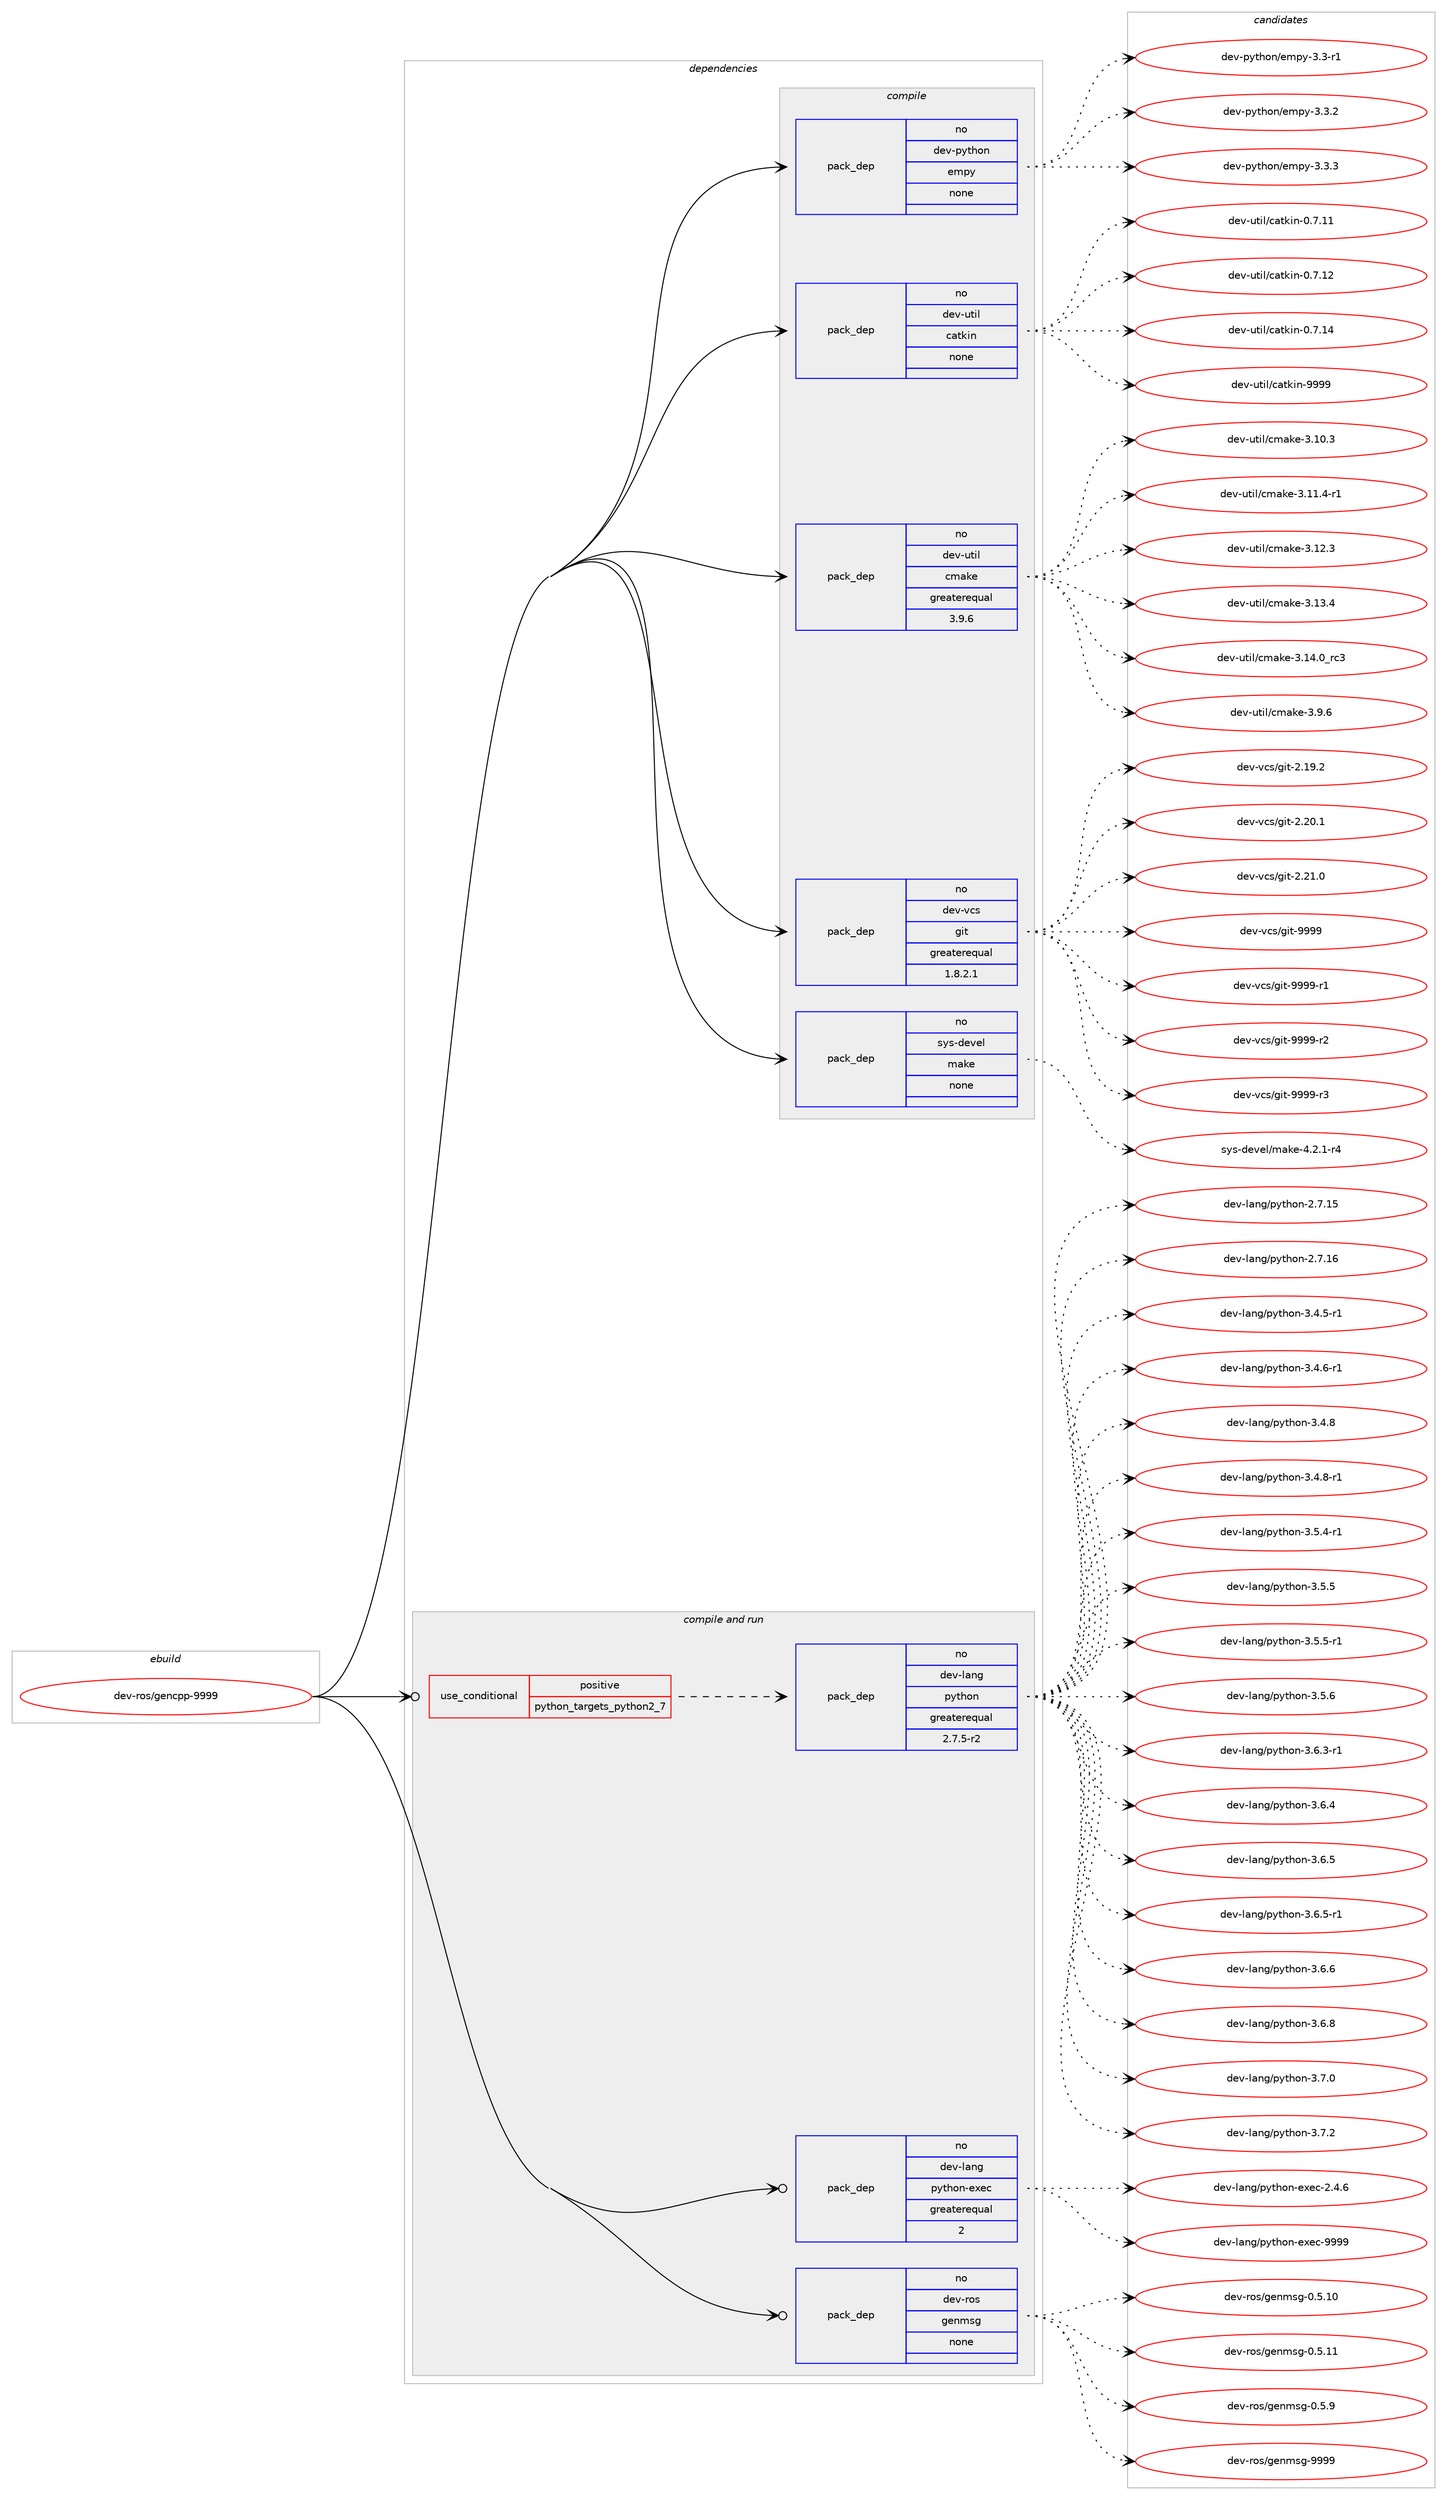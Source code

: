digraph prolog {

# *************
# Graph options
# *************

newrank=true;
concentrate=true;
compound=true;
graph [rankdir=LR,fontname=Helvetica,fontsize=10,ranksep=1.5];#, ranksep=2.5, nodesep=0.2];
edge  [arrowhead=vee];
node  [fontname=Helvetica,fontsize=10];

# **********
# The ebuild
# **********

subgraph cluster_leftcol {
color=gray;
rank=same;
label=<<i>ebuild</i>>;
id [label="dev-ros/gencpp-9999", color=red, width=4, href="../dev-ros/gencpp-9999.svg"];
}

# ****************
# The dependencies
# ****************

subgraph cluster_midcol {
color=gray;
label=<<i>dependencies</i>>;
subgraph cluster_compile {
fillcolor="#eeeeee";
style=filled;
label=<<i>compile</i>>;
subgraph pack1044248 {
dependency1456147 [label=<<TABLE BORDER="0" CELLBORDER="1" CELLSPACING="0" CELLPADDING="4" WIDTH="220"><TR><TD ROWSPAN="6" CELLPADDING="30">pack_dep</TD></TR><TR><TD WIDTH="110">no</TD></TR><TR><TD>dev-python</TD></TR><TR><TD>empy</TD></TR><TR><TD>none</TD></TR><TR><TD></TD></TR></TABLE>>, shape=none, color=blue];
}
id:e -> dependency1456147:w [weight=20,style="solid",arrowhead="vee"];
subgraph pack1044249 {
dependency1456148 [label=<<TABLE BORDER="0" CELLBORDER="1" CELLSPACING="0" CELLPADDING="4" WIDTH="220"><TR><TD ROWSPAN="6" CELLPADDING="30">pack_dep</TD></TR><TR><TD WIDTH="110">no</TD></TR><TR><TD>dev-util</TD></TR><TR><TD>catkin</TD></TR><TR><TD>none</TD></TR><TR><TD></TD></TR></TABLE>>, shape=none, color=blue];
}
id:e -> dependency1456148:w [weight=20,style="solid",arrowhead="vee"];
subgraph pack1044250 {
dependency1456149 [label=<<TABLE BORDER="0" CELLBORDER="1" CELLSPACING="0" CELLPADDING="4" WIDTH="220"><TR><TD ROWSPAN="6" CELLPADDING="30">pack_dep</TD></TR><TR><TD WIDTH="110">no</TD></TR><TR><TD>dev-util</TD></TR><TR><TD>cmake</TD></TR><TR><TD>greaterequal</TD></TR><TR><TD>3.9.6</TD></TR></TABLE>>, shape=none, color=blue];
}
id:e -> dependency1456149:w [weight=20,style="solid",arrowhead="vee"];
subgraph pack1044251 {
dependency1456150 [label=<<TABLE BORDER="0" CELLBORDER="1" CELLSPACING="0" CELLPADDING="4" WIDTH="220"><TR><TD ROWSPAN="6" CELLPADDING="30">pack_dep</TD></TR><TR><TD WIDTH="110">no</TD></TR><TR><TD>dev-vcs</TD></TR><TR><TD>git</TD></TR><TR><TD>greaterequal</TD></TR><TR><TD>1.8.2.1</TD></TR></TABLE>>, shape=none, color=blue];
}
id:e -> dependency1456150:w [weight=20,style="solid",arrowhead="vee"];
subgraph pack1044252 {
dependency1456151 [label=<<TABLE BORDER="0" CELLBORDER="1" CELLSPACING="0" CELLPADDING="4" WIDTH="220"><TR><TD ROWSPAN="6" CELLPADDING="30">pack_dep</TD></TR><TR><TD WIDTH="110">no</TD></TR><TR><TD>sys-devel</TD></TR><TR><TD>make</TD></TR><TR><TD>none</TD></TR><TR><TD></TD></TR></TABLE>>, shape=none, color=blue];
}
id:e -> dependency1456151:w [weight=20,style="solid",arrowhead="vee"];
}
subgraph cluster_compileandrun {
fillcolor="#eeeeee";
style=filled;
label=<<i>compile and run</i>>;
subgraph cond388509 {
dependency1456152 [label=<<TABLE BORDER="0" CELLBORDER="1" CELLSPACING="0" CELLPADDING="4"><TR><TD ROWSPAN="3" CELLPADDING="10">use_conditional</TD></TR><TR><TD>positive</TD></TR><TR><TD>python_targets_python2_7</TD></TR></TABLE>>, shape=none, color=red];
subgraph pack1044253 {
dependency1456153 [label=<<TABLE BORDER="0" CELLBORDER="1" CELLSPACING="0" CELLPADDING="4" WIDTH="220"><TR><TD ROWSPAN="6" CELLPADDING="30">pack_dep</TD></TR><TR><TD WIDTH="110">no</TD></TR><TR><TD>dev-lang</TD></TR><TR><TD>python</TD></TR><TR><TD>greaterequal</TD></TR><TR><TD>2.7.5-r2</TD></TR></TABLE>>, shape=none, color=blue];
}
dependency1456152:e -> dependency1456153:w [weight=20,style="dashed",arrowhead="vee"];
}
id:e -> dependency1456152:w [weight=20,style="solid",arrowhead="odotvee"];
subgraph pack1044254 {
dependency1456154 [label=<<TABLE BORDER="0" CELLBORDER="1" CELLSPACING="0" CELLPADDING="4" WIDTH="220"><TR><TD ROWSPAN="6" CELLPADDING="30">pack_dep</TD></TR><TR><TD WIDTH="110">no</TD></TR><TR><TD>dev-lang</TD></TR><TR><TD>python-exec</TD></TR><TR><TD>greaterequal</TD></TR><TR><TD>2</TD></TR></TABLE>>, shape=none, color=blue];
}
id:e -> dependency1456154:w [weight=20,style="solid",arrowhead="odotvee"];
subgraph pack1044255 {
dependency1456155 [label=<<TABLE BORDER="0" CELLBORDER="1" CELLSPACING="0" CELLPADDING="4" WIDTH="220"><TR><TD ROWSPAN="6" CELLPADDING="30">pack_dep</TD></TR><TR><TD WIDTH="110">no</TD></TR><TR><TD>dev-ros</TD></TR><TR><TD>genmsg</TD></TR><TR><TD>none</TD></TR><TR><TD></TD></TR></TABLE>>, shape=none, color=blue];
}
id:e -> dependency1456155:w [weight=20,style="solid",arrowhead="odotvee"];
}
subgraph cluster_run {
fillcolor="#eeeeee";
style=filled;
label=<<i>run</i>>;
}
}

# **************
# The candidates
# **************

subgraph cluster_choices {
rank=same;
color=gray;
label=<<i>candidates</i>>;

subgraph choice1044248 {
color=black;
nodesep=1;
choice1001011184511212111610411111047101109112121455146514511449 [label="dev-python/empy-3.3-r1", color=red, width=4,href="../dev-python/empy-3.3-r1.svg"];
choice1001011184511212111610411111047101109112121455146514650 [label="dev-python/empy-3.3.2", color=red, width=4,href="../dev-python/empy-3.3.2.svg"];
choice1001011184511212111610411111047101109112121455146514651 [label="dev-python/empy-3.3.3", color=red, width=4,href="../dev-python/empy-3.3.3.svg"];
dependency1456147:e -> choice1001011184511212111610411111047101109112121455146514511449:w [style=dotted,weight="100"];
dependency1456147:e -> choice1001011184511212111610411111047101109112121455146514650:w [style=dotted,weight="100"];
dependency1456147:e -> choice1001011184511212111610411111047101109112121455146514651:w [style=dotted,weight="100"];
}
subgraph choice1044249 {
color=black;
nodesep=1;
choice1001011184511711610510847999711610710511045484655464949 [label="dev-util/catkin-0.7.11", color=red, width=4,href="../dev-util/catkin-0.7.11.svg"];
choice1001011184511711610510847999711610710511045484655464950 [label="dev-util/catkin-0.7.12", color=red, width=4,href="../dev-util/catkin-0.7.12.svg"];
choice1001011184511711610510847999711610710511045484655464952 [label="dev-util/catkin-0.7.14", color=red, width=4,href="../dev-util/catkin-0.7.14.svg"];
choice100101118451171161051084799971161071051104557575757 [label="dev-util/catkin-9999", color=red, width=4,href="../dev-util/catkin-9999.svg"];
dependency1456148:e -> choice1001011184511711610510847999711610710511045484655464949:w [style=dotted,weight="100"];
dependency1456148:e -> choice1001011184511711610510847999711610710511045484655464950:w [style=dotted,weight="100"];
dependency1456148:e -> choice1001011184511711610510847999711610710511045484655464952:w [style=dotted,weight="100"];
dependency1456148:e -> choice100101118451171161051084799971161071051104557575757:w [style=dotted,weight="100"];
}
subgraph choice1044250 {
color=black;
nodesep=1;
choice1001011184511711610510847991099710710145514649484651 [label="dev-util/cmake-3.10.3", color=red, width=4,href="../dev-util/cmake-3.10.3.svg"];
choice10010111845117116105108479910997107101455146494946524511449 [label="dev-util/cmake-3.11.4-r1", color=red, width=4,href="../dev-util/cmake-3.11.4-r1.svg"];
choice1001011184511711610510847991099710710145514649504651 [label="dev-util/cmake-3.12.3", color=red, width=4,href="../dev-util/cmake-3.12.3.svg"];
choice1001011184511711610510847991099710710145514649514652 [label="dev-util/cmake-3.13.4", color=red, width=4,href="../dev-util/cmake-3.13.4.svg"];
choice1001011184511711610510847991099710710145514649524648951149951 [label="dev-util/cmake-3.14.0_rc3", color=red, width=4,href="../dev-util/cmake-3.14.0_rc3.svg"];
choice10010111845117116105108479910997107101455146574654 [label="dev-util/cmake-3.9.6", color=red, width=4,href="../dev-util/cmake-3.9.6.svg"];
dependency1456149:e -> choice1001011184511711610510847991099710710145514649484651:w [style=dotted,weight="100"];
dependency1456149:e -> choice10010111845117116105108479910997107101455146494946524511449:w [style=dotted,weight="100"];
dependency1456149:e -> choice1001011184511711610510847991099710710145514649504651:w [style=dotted,weight="100"];
dependency1456149:e -> choice1001011184511711610510847991099710710145514649514652:w [style=dotted,weight="100"];
dependency1456149:e -> choice1001011184511711610510847991099710710145514649524648951149951:w [style=dotted,weight="100"];
dependency1456149:e -> choice10010111845117116105108479910997107101455146574654:w [style=dotted,weight="100"];
}
subgraph choice1044251 {
color=black;
nodesep=1;
choice10010111845118991154710310511645504649574650 [label="dev-vcs/git-2.19.2", color=red, width=4,href="../dev-vcs/git-2.19.2.svg"];
choice10010111845118991154710310511645504650484649 [label="dev-vcs/git-2.20.1", color=red, width=4,href="../dev-vcs/git-2.20.1.svg"];
choice10010111845118991154710310511645504650494648 [label="dev-vcs/git-2.21.0", color=red, width=4,href="../dev-vcs/git-2.21.0.svg"];
choice1001011184511899115471031051164557575757 [label="dev-vcs/git-9999", color=red, width=4,href="../dev-vcs/git-9999.svg"];
choice10010111845118991154710310511645575757574511449 [label="dev-vcs/git-9999-r1", color=red, width=4,href="../dev-vcs/git-9999-r1.svg"];
choice10010111845118991154710310511645575757574511450 [label="dev-vcs/git-9999-r2", color=red, width=4,href="../dev-vcs/git-9999-r2.svg"];
choice10010111845118991154710310511645575757574511451 [label="dev-vcs/git-9999-r3", color=red, width=4,href="../dev-vcs/git-9999-r3.svg"];
dependency1456150:e -> choice10010111845118991154710310511645504649574650:w [style=dotted,weight="100"];
dependency1456150:e -> choice10010111845118991154710310511645504650484649:w [style=dotted,weight="100"];
dependency1456150:e -> choice10010111845118991154710310511645504650494648:w [style=dotted,weight="100"];
dependency1456150:e -> choice1001011184511899115471031051164557575757:w [style=dotted,weight="100"];
dependency1456150:e -> choice10010111845118991154710310511645575757574511449:w [style=dotted,weight="100"];
dependency1456150:e -> choice10010111845118991154710310511645575757574511450:w [style=dotted,weight="100"];
dependency1456150:e -> choice10010111845118991154710310511645575757574511451:w [style=dotted,weight="100"];
}
subgraph choice1044252 {
color=black;
nodesep=1;
choice1151211154510010111810110847109971071014552465046494511452 [label="sys-devel/make-4.2.1-r4", color=red, width=4,href="../sys-devel/make-4.2.1-r4.svg"];
dependency1456151:e -> choice1151211154510010111810110847109971071014552465046494511452:w [style=dotted,weight="100"];
}
subgraph choice1044253 {
color=black;
nodesep=1;
choice10010111845108971101034711212111610411111045504655464953 [label="dev-lang/python-2.7.15", color=red, width=4,href="../dev-lang/python-2.7.15.svg"];
choice10010111845108971101034711212111610411111045504655464954 [label="dev-lang/python-2.7.16", color=red, width=4,href="../dev-lang/python-2.7.16.svg"];
choice1001011184510897110103471121211161041111104551465246534511449 [label="dev-lang/python-3.4.5-r1", color=red, width=4,href="../dev-lang/python-3.4.5-r1.svg"];
choice1001011184510897110103471121211161041111104551465246544511449 [label="dev-lang/python-3.4.6-r1", color=red, width=4,href="../dev-lang/python-3.4.6-r1.svg"];
choice100101118451089711010347112121116104111110455146524656 [label="dev-lang/python-3.4.8", color=red, width=4,href="../dev-lang/python-3.4.8.svg"];
choice1001011184510897110103471121211161041111104551465246564511449 [label="dev-lang/python-3.4.8-r1", color=red, width=4,href="../dev-lang/python-3.4.8-r1.svg"];
choice1001011184510897110103471121211161041111104551465346524511449 [label="dev-lang/python-3.5.4-r1", color=red, width=4,href="../dev-lang/python-3.5.4-r1.svg"];
choice100101118451089711010347112121116104111110455146534653 [label="dev-lang/python-3.5.5", color=red, width=4,href="../dev-lang/python-3.5.5.svg"];
choice1001011184510897110103471121211161041111104551465346534511449 [label="dev-lang/python-3.5.5-r1", color=red, width=4,href="../dev-lang/python-3.5.5-r1.svg"];
choice100101118451089711010347112121116104111110455146534654 [label="dev-lang/python-3.5.6", color=red, width=4,href="../dev-lang/python-3.5.6.svg"];
choice1001011184510897110103471121211161041111104551465446514511449 [label="dev-lang/python-3.6.3-r1", color=red, width=4,href="../dev-lang/python-3.6.3-r1.svg"];
choice100101118451089711010347112121116104111110455146544652 [label="dev-lang/python-3.6.4", color=red, width=4,href="../dev-lang/python-3.6.4.svg"];
choice100101118451089711010347112121116104111110455146544653 [label="dev-lang/python-3.6.5", color=red, width=4,href="../dev-lang/python-3.6.5.svg"];
choice1001011184510897110103471121211161041111104551465446534511449 [label="dev-lang/python-3.6.5-r1", color=red, width=4,href="../dev-lang/python-3.6.5-r1.svg"];
choice100101118451089711010347112121116104111110455146544654 [label="dev-lang/python-3.6.6", color=red, width=4,href="../dev-lang/python-3.6.6.svg"];
choice100101118451089711010347112121116104111110455146544656 [label="dev-lang/python-3.6.8", color=red, width=4,href="../dev-lang/python-3.6.8.svg"];
choice100101118451089711010347112121116104111110455146554648 [label="dev-lang/python-3.7.0", color=red, width=4,href="../dev-lang/python-3.7.0.svg"];
choice100101118451089711010347112121116104111110455146554650 [label="dev-lang/python-3.7.2", color=red, width=4,href="../dev-lang/python-3.7.2.svg"];
dependency1456153:e -> choice10010111845108971101034711212111610411111045504655464953:w [style=dotted,weight="100"];
dependency1456153:e -> choice10010111845108971101034711212111610411111045504655464954:w [style=dotted,weight="100"];
dependency1456153:e -> choice1001011184510897110103471121211161041111104551465246534511449:w [style=dotted,weight="100"];
dependency1456153:e -> choice1001011184510897110103471121211161041111104551465246544511449:w [style=dotted,weight="100"];
dependency1456153:e -> choice100101118451089711010347112121116104111110455146524656:w [style=dotted,weight="100"];
dependency1456153:e -> choice1001011184510897110103471121211161041111104551465246564511449:w [style=dotted,weight="100"];
dependency1456153:e -> choice1001011184510897110103471121211161041111104551465346524511449:w [style=dotted,weight="100"];
dependency1456153:e -> choice100101118451089711010347112121116104111110455146534653:w [style=dotted,weight="100"];
dependency1456153:e -> choice1001011184510897110103471121211161041111104551465346534511449:w [style=dotted,weight="100"];
dependency1456153:e -> choice100101118451089711010347112121116104111110455146534654:w [style=dotted,weight="100"];
dependency1456153:e -> choice1001011184510897110103471121211161041111104551465446514511449:w [style=dotted,weight="100"];
dependency1456153:e -> choice100101118451089711010347112121116104111110455146544652:w [style=dotted,weight="100"];
dependency1456153:e -> choice100101118451089711010347112121116104111110455146544653:w [style=dotted,weight="100"];
dependency1456153:e -> choice1001011184510897110103471121211161041111104551465446534511449:w [style=dotted,weight="100"];
dependency1456153:e -> choice100101118451089711010347112121116104111110455146544654:w [style=dotted,weight="100"];
dependency1456153:e -> choice100101118451089711010347112121116104111110455146544656:w [style=dotted,weight="100"];
dependency1456153:e -> choice100101118451089711010347112121116104111110455146554648:w [style=dotted,weight="100"];
dependency1456153:e -> choice100101118451089711010347112121116104111110455146554650:w [style=dotted,weight="100"];
}
subgraph choice1044254 {
color=black;
nodesep=1;
choice1001011184510897110103471121211161041111104510112010199455046524654 [label="dev-lang/python-exec-2.4.6", color=red, width=4,href="../dev-lang/python-exec-2.4.6.svg"];
choice10010111845108971101034711212111610411111045101120101994557575757 [label="dev-lang/python-exec-9999", color=red, width=4,href="../dev-lang/python-exec-9999.svg"];
dependency1456154:e -> choice1001011184510897110103471121211161041111104510112010199455046524654:w [style=dotted,weight="100"];
dependency1456154:e -> choice10010111845108971101034711212111610411111045101120101994557575757:w [style=dotted,weight="100"];
}
subgraph choice1044255 {
color=black;
nodesep=1;
choice100101118451141111154710310111010911510345484653464948 [label="dev-ros/genmsg-0.5.10", color=red, width=4,href="../dev-ros/genmsg-0.5.10.svg"];
choice100101118451141111154710310111010911510345484653464949 [label="dev-ros/genmsg-0.5.11", color=red, width=4,href="../dev-ros/genmsg-0.5.11.svg"];
choice1001011184511411111547103101110109115103454846534657 [label="dev-ros/genmsg-0.5.9", color=red, width=4,href="../dev-ros/genmsg-0.5.9.svg"];
choice10010111845114111115471031011101091151034557575757 [label="dev-ros/genmsg-9999", color=red, width=4,href="../dev-ros/genmsg-9999.svg"];
dependency1456155:e -> choice100101118451141111154710310111010911510345484653464948:w [style=dotted,weight="100"];
dependency1456155:e -> choice100101118451141111154710310111010911510345484653464949:w [style=dotted,weight="100"];
dependency1456155:e -> choice1001011184511411111547103101110109115103454846534657:w [style=dotted,weight="100"];
dependency1456155:e -> choice10010111845114111115471031011101091151034557575757:w [style=dotted,weight="100"];
}
}

}
